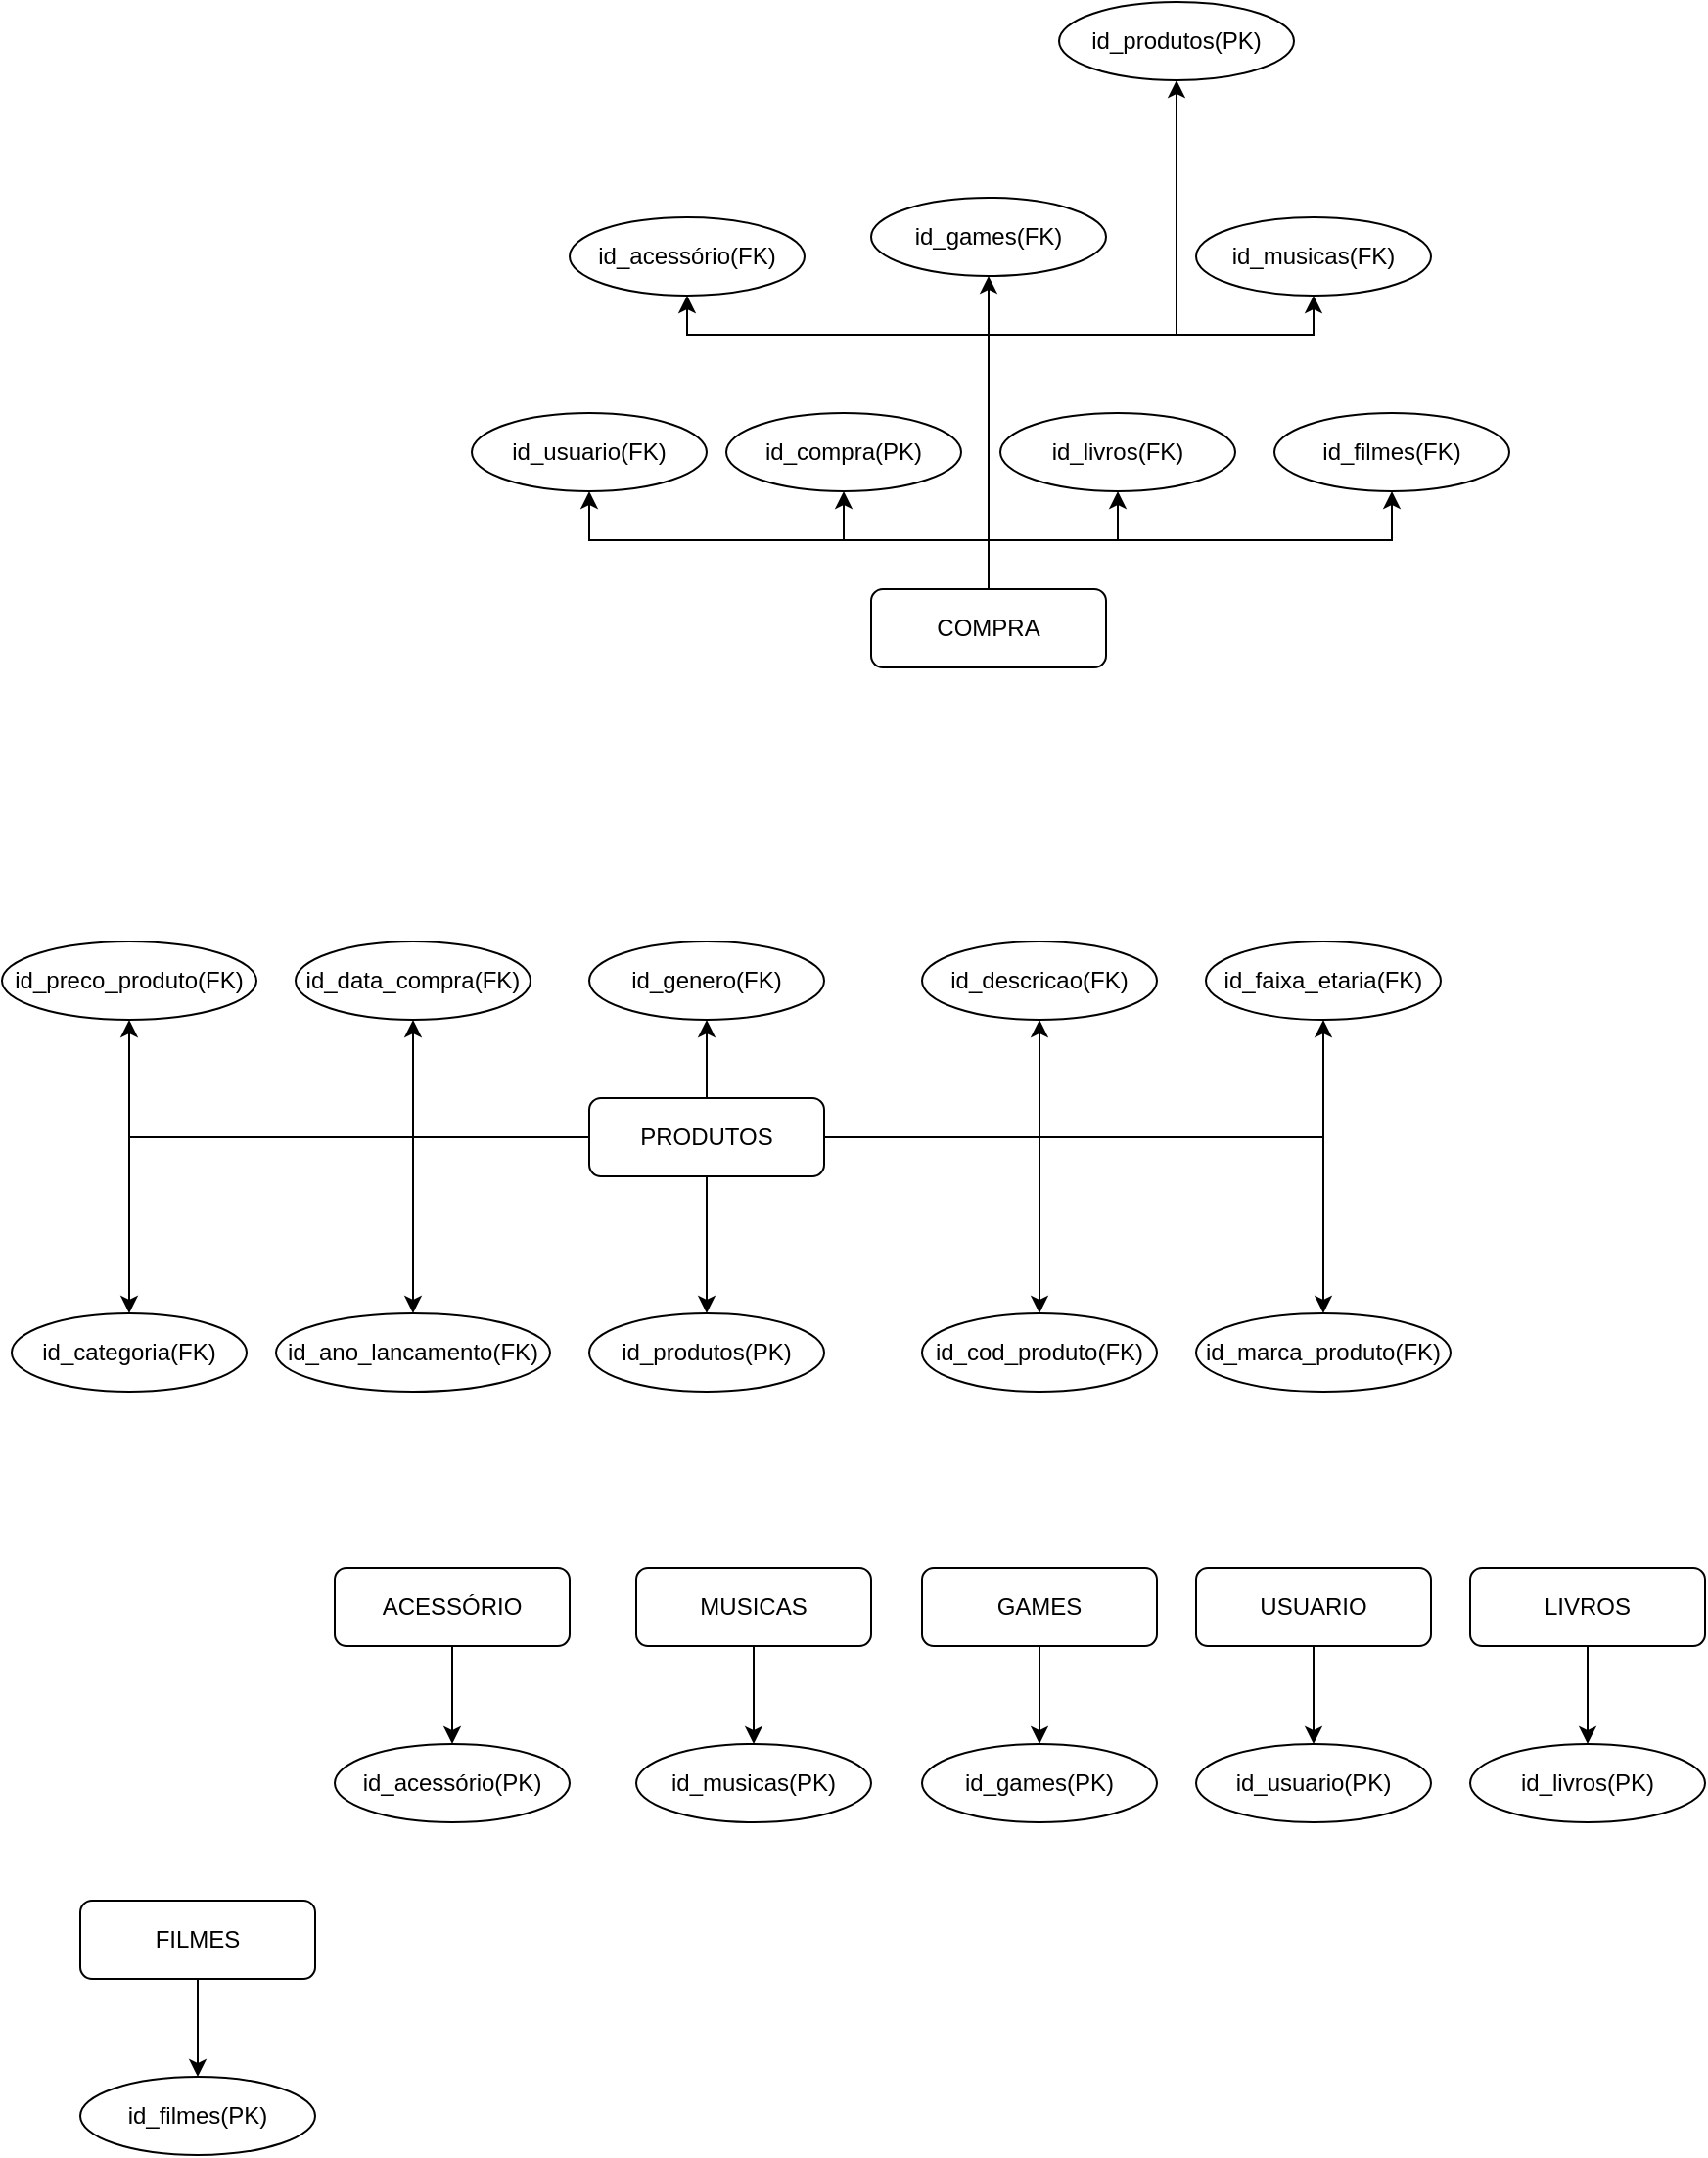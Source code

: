 <mxfile version="14.7.6" type="github">
  <diagram id="dIDMiA5STwJxZv0E2CK2" name="Page-1">
    <mxGraphModel dx="1784" dy="1914" grid="1" gridSize="10" guides="1" tooltips="1" connect="1" arrows="1" fold="1" page="1" pageScale="1" pageWidth="827" pageHeight="1169" math="0" shadow="0">
      <root>
        <mxCell id="0" />
        <mxCell id="1" parent="0" />
        <mxCell id="rhe9DJUwBE-0AtTqLXb0-11" style="edgeStyle=orthogonalEdgeStyle;rounded=0;orthogonalLoop=1;jettySize=auto;html=1;exitX=0.5;exitY=1;exitDx=0;exitDy=0;" edge="1" parent="1" source="rhe9DJUwBE-0AtTqLXb0-1" target="rhe9DJUwBE-0AtTqLXb0-10">
          <mxGeometry relative="1" as="geometry" />
        </mxCell>
        <mxCell id="rhe9DJUwBE-0AtTqLXb0-1" value="GAMES" style="rounded=1;whiteSpace=wrap;html=1;" vertex="1" parent="1">
          <mxGeometry x="440" y="270" width="120" height="40" as="geometry" />
        </mxCell>
        <mxCell id="rhe9DJUwBE-0AtTqLXb0-9" style="edgeStyle=orthogonalEdgeStyle;rounded=0;orthogonalLoop=1;jettySize=auto;html=1;exitX=0.5;exitY=1;exitDx=0;exitDy=0;entryX=0.5;entryY=0;entryDx=0;entryDy=0;" edge="1" parent="1" source="rhe9DJUwBE-0AtTqLXb0-2" target="rhe9DJUwBE-0AtTqLXb0-8">
          <mxGeometry relative="1" as="geometry" />
        </mxCell>
        <mxCell id="rhe9DJUwBE-0AtTqLXb0-2" value="FILMES" style="rounded=1;whiteSpace=wrap;html=1;" vertex="1" parent="1">
          <mxGeometry x="10" y="440" width="120" height="40" as="geometry" />
        </mxCell>
        <mxCell id="rhe9DJUwBE-0AtTqLXb0-17" style="edgeStyle=orthogonalEdgeStyle;rounded=0;orthogonalLoop=1;jettySize=auto;html=1;entryX=0.5;entryY=0;entryDx=0;entryDy=0;" edge="1" parent="1" source="rhe9DJUwBE-0AtTqLXb0-3" target="rhe9DJUwBE-0AtTqLXb0-16">
          <mxGeometry relative="1" as="geometry" />
        </mxCell>
        <mxCell id="rhe9DJUwBE-0AtTqLXb0-3" value="LIVROS" style="rounded=1;whiteSpace=wrap;html=1;" vertex="1" parent="1">
          <mxGeometry x="720" y="270" width="120" height="40" as="geometry" />
        </mxCell>
        <mxCell id="rhe9DJUwBE-0AtTqLXb0-13" style="edgeStyle=orthogonalEdgeStyle;rounded=0;orthogonalLoop=1;jettySize=auto;html=1;" edge="1" parent="1" source="rhe9DJUwBE-0AtTqLXb0-4" target="rhe9DJUwBE-0AtTqLXb0-12">
          <mxGeometry relative="1" as="geometry" />
        </mxCell>
        <mxCell id="rhe9DJUwBE-0AtTqLXb0-4" value="MUSICAS" style="rounded=1;whiteSpace=wrap;html=1;" vertex="1" parent="1">
          <mxGeometry x="294" y="270" width="120" height="40" as="geometry" />
        </mxCell>
        <mxCell id="rhe9DJUwBE-0AtTqLXb0-15" style="edgeStyle=orthogonalEdgeStyle;rounded=0;orthogonalLoop=1;jettySize=auto;html=1;exitX=0.5;exitY=1;exitDx=0;exitDy=0;" edge="1" parent="1" source="rhe9DJUwBE-0AtTqLXb0-5" target="rhe9DJUwBE-0AtTqLXb0-14">
          <mxGeometry relative="1" as="geometry" />
        </mxCell>
        <mxCell id="rhe9DJUwBE-0AtTqLXb0-35" style="edgeStyle=orthogonalEdgeStyle;rounded=0;orthogonalLoop=1;jettySize=auto;html=1;entryX=0.5;entryY=1;entryDx=0;entryDy=0;" edge="1" parent="1" source="rhe9DJUwBE-0AtTqLXb0-5" target="rhe9DJUwBE-0AtTqLXb0-26">
          <mxGeometry relative="1" as="geometry" />
        </mxCell>
        <mxCell id="rhe9DJUwBE-0AtTqLXb0-37" style="edgeStyle=orthogonalEdgeStyle;rounded=0;orthogonalLoop=1;jettySize=auto;html=1;entryX=0.5;entryY=1;entryDx=0;entryDy=0;" edge="1" parent="1" source="rhe9DJUwBE-0AtTqLXb0-5" target="rhe9DJUwBE-0AtTqLXb0-30">
          <mxGeometry relative="1" as="geometry" />
        </mxCell>
        <mxCell id="rhe9DJUwBE-0AtTqLXb0-38" style="edgeStyle=orthogonalEdgeStyle;rounded=0;orthogonalLoop=1;jettySize=auto;html=1;entryX=0.5;entryY=1;entryDx=0;entryDy=0;" edge="1" parent="1" source="rhe9DJUwBE-0AtTqLXb0-5" target="rhe9DJUwBE-0AtTqLXb0-28">
          <mxGeometry relative="1" as="geometry" />
        </mxCell>
        <mxCell id="rhe9DJUwBE-0AtTqLXb0-39" style="edgeStyle=orthogonalEdgeStyle;rounded=0;orthogonalLoop=1;jettySize=auto;html=1;" edge="1" parent="1" source="rhe9DJUwBE-0AtTqLXb0-5" target="rhe9DJUwBE-0AtTqLXb0-27">
          <mxGeometry relative="1" as="geometry" />
        </mxCell>
        <mxCell id="rhe9DJUwBE-0AtTqLXb0-40" style="edgeStyle=orthogonalEdgeStyle;rounded=0;orthogonalLoop=1;jettySize=auto;html=1;entryX=0.5;entryY=1;entryDx=0;entryDy=0;" edge="1" parent="1" source="rhe9DJUwBE-0AtTqLXb0-5" target="rhe9DJUwBE-0AtTqLXb0-32">
          <mxGeometry relative="1" as="geometry" />
        </mxCell>
        <mxCell id="rhe9DJUwBE-0AtTqLXb0-42" style="edgeStyle=orthogonalEdgeStyle;rounded=0;orthogonalLoop=1;jettySize=auto;html=1;" edge="1" parent="1" source="rhe9DJUwBE-0AtTqLXb0-5" target="rhe9DJUwBE-0AtTqLXb0-29">
          <mxGeometry relative="1" as="geometry" />
        </mxCell>
        <mxCell id="rhe9DJUwBE-0AtTqLXb0-43" style="edgeStyle=orthogonalEdgeStyle;rounded=0;orthogonalLoop=1;jettySize=auto;html=1;entryX=0.5;entryY=0;entryDx=0;entryDy=0;" edge="1" parent="1" source="rhe9DJUwBE-0AtTqLXb0-5" target="rhe9DJUwBE-0AtTqLXb0-34">
          <mxGeometry relative="1" as="geometry" />
        </mxCell>
        <mxCell id="rhe9DJUwBE-0AtTqLXb0-44" style="edgeStyle=orthogonalEdgeStyle;rounded=0;orthogonalLoop=1;jettySize=auto;html=1;" edge="1" parent="1" source="rhe9DJUwBE-0AtTqLXb0-5" target="rhe9DJUwBE-0AtTqLXb0-31">
          <mxGeometry relative="1" as="geometry" />
        </mxCell>
        <mxCell id="rhe9DJUwBE-0AtTqLXb0-45" style="edgeStyle=orthogonalEdgeStyle;rounded=0;orthogonalLoop=1;jettySize=auto;html=1;entryX=0.5;entryY=0;entryDx=0;entryDy=0;" edge="1" parent="1" source="rhe9DJUwBE-0AtTqLXb0-5" target="rhe9DJUwBE-0AtTqLXb0-33">
          <mxGeometry relative="1" as="geometry" />
        </mxCell>
        <mxCell id="rhe9DJUwBE-0AtTqLXb0-5" value="PRODUTOS" style="rounded=1;whiteSpace=wrap;html=1;" vertex="1" parent="1">
          <mxGeometry x="270" y="30" width="120" height="40" as="geometry" />
        </mxCell>
        <mxCell id="rhe9DJUwBE-0AtTqLXb0-20" style="edgeStyle=orthogonalEdgeStyle;rounded=0;orthogonalLoop=1;jettySize=auto;html=1;" edge="1" parent="1" source="rhe9DJUwBE-0AtTqLXb0-6" target="rhe9DJUwBE-0AtTqLXb0-19">
          <mxGeometry relative="1" as="geometry" />
        </mxCell>
        <mxCell id="rhe9DJUwBE-0AtTqLXb0-6" value="USUARIO" style="rounded=1;whiteSpace=wrap;html=1;" vertex="1" parent="1">
          <mxGeometry x="580" y="270" width="120" height="40" as="geometry" />
        </mxCell>
        <mxCell id="rhe9DJUwBE-0AtTqLXb0-22" style="edgeStyle=orthogonalEdgeStyle;rounded=0;orthogonalLoop=1;jettySize=auto;html=1;entryX=0.5;entryY=1;entryDx=0;entryDy=0;exitX=0.5;exitY=0;exitDx=0;exitDy=0;" edge="1" parent="1" source="rhe9DJUwBE-0AtTqLXb0-7" target="rhe9DJUwBE-0AtTqLXb0-21">
          <mxGeometry relative="1" as="geometry" />
        </mxCell>
        <mxCell id="rhe9DJUwBE-0AtTqLXb0-52" style="edgeStyle=orthogonalEdgeStyle;rounded=0;orthogonalLoop=1;jettySize=auto;html=1;exitX=0.5;exitY=0;exitDx=0;exitDy=0;entryX=0.5;entryY=1;entryDx=0;entryDy=0;" edge="1" parent="1" source="rhe9DJUwBE-0AtTqLXb0-7" target="rhe9DJUwBE-0AtTqLXb0-51">
          <mxGeometry relative="1" as="geometry" />
        </mxCell>
        <mxCell id="rhe9DJUwBE-0AtTqLXb0-54" style="edgeStyle=orthogonalEdgeStyle;rounded=0;orthogonalLoop=1;jettySize=auto;html=1;exitX=0.5;exitY=0;exitDx=0;exitDy=0;" edge="1" parent="1" source="rhe9DJUwBE-0AtTqLXb0-7" target="rhe9DJUwBE-0AtTqLXb0-53">
          <mxGeometry relative="1" as="geometry" />
        </mxCell>
        <mxCell id="rhe9DJUwBE-0AtTqLXb0-56" style="edgeStyle=orthogonalEdgeStyle;rounded=0;orthogonalLoop=1;jettySize=auto;html=1;exitX=0.5;exitY=0;exitDx=0;exitDy=0;entryX=0.5;entryY=1;entryDx=0;entryDy=0;" edge="1" parent="1" source="rhe9DJUwBE-0AtTqLXb0-7" target="rhe9DJUwBE-0AtTqLXb0-55">
          <mxGeometry relative="1" as="geometry" />
        </mxCell>
        <mxCell id="rhe9DJUwBE-0AtTqLXb0-58" style="edgeStyle=orthogonalEdgeStyle;rounded=0;orthogonalLoop=1;jettySize=auto;html=1;exitX=0.5;exitY=0;exitDx=0;exitDy=0;" edge="1" parent="1" source="rhe9DJUwBE-0AtTqLXb0-7" target="rhe9DJUwBE-0AtTqLXb0-57">
          <mxGeometry relative="1" as="geometry" />
        </mxCell>
        <mxCell id="rhe9DJUwBE-0AtTqLXb0-61" style="edgeStyle=orthogonalEdgeStyle;rounded=0;orthogonalLoop=1;jettySize=auto;html=1;" edge="1" parent="1" source="rhe9DJUwBE-0AtTqLXb0-7" target="rhe9DJUwBE-0AtTqLXb0-60">
          <mxGeometry relative="1" as="geometry">
            <Array as="points">
              <mxPoint x="474" y="-360" />
              <mxPoint x="320" y="-360" />
            </Array>
          </mxGeometry>
        </mxCell>
        <mxCell id="rhe9DJUwBE-0AtTqLXb0-62" style="edgeStyle=orthogonalEdgeStyle;rounded=0;orthogonalLoop=1;jettySize=auto;html=1;" edge="1" parent="1" source="rhe9DJUwBE-0AtTqLXb0-7" target="rhe9DJUwBE-0AtTqLXb0-59">
          <mxGeometry relative="1" as="geometry">
            <Array as="points">
              <mxPoint x="474" y="-360" />
              <mxPoint x="640" y="-360" />
            </Array>
          </mxGeometry>
        </mxCell>
        <mxCell id="rhe9DJUwBE-0AtTqLXb0-64" style="edgeStyle=orthogonalEdgeStyle;rounded=0;orthogonalLoop=1;jettySize=auto;html=1;entryX=0.5;entryY=1;entryDx=0;entryDy=0;" edge="1" parent="1" source="rhe9DJUwBE-0AtTqLXb0-7" target="rhe9DJUwBE-0AtTqLXb0-63">
          <mxGeometry relative="1" as="geometry" />
        </mxCell>
        <mxCell id="rhe9DJUwBE-0AtTqLXb0-7" value="COMPRA" style="rounded=1;whiteSpace=wrap;html=1;" vertex="1" parent="1">
          <mxGeometry x="414" y="-230" width="120" height="40" as="geometry" />
        </mxCell>
        <mxCell id="rhe9DJUwBE-0AtTqLXb0-8" value="id_filmes(PK)" style="ellipse;whiteSpace=wrap;html=1;" vertex="1" parent="1">
          <mxGeometry x="10" y="530" width="120" height="40" as="geometry" />
        </mxCell>
        <mxCell id="rhe9DJUwBE-0AtTqLXb0-10" value="id_games(PK)" style="ellipse;whiteSpace=wrap;html=1;" vertex="1" parent="1">
          <mxGeometry x="440" y="360" width="120" height="40" as="geometry" />
        </mxCell>
        <mxCell id="rhe9DJUwBE-0AtTqLXb0-12" value="id_musicas(PK)" style="ellipse;whiteSpace=wrap;html=1;" vertex="1" parent="1">
          <mxGeometry x="294" y="360" width="120" height="40" as="geometry" />
        </mxCell>
        <mxCell id="rhe9DJUwBE-0AtTqLXb0-14" value="id_produtos(PK)" style="ellipse;whiteSpace=wrap;html=1;" vertex="1" parent="1">
          <mxGeometry x="270" y="140" width="120" height="40" as="geometry" />
        </mxCell>
        <mxCell id="rhe9DJUwBE-0AtTqLXb0-16" value="id_livros(PK)" style="ellipse;whiteSpace=wrap;html=1;" vertex="1" parent="1">
          <mxGeometry x="720" y="360" width="120" height="40" as="geometry" />
        </mxCell>
        <mxCell id="rhe9DJUwBE-0AtTqLXb0-19" value="id_usuario(PK)" style="ellipse;whiteSpace=wrap;html=1;" vertex="1" parent="1">
          <mxGeometry x="580" y="360" width="120" height="40" as="geometry" />
        </mxCell>
        <mxCell id="rhe9DJUwBE-0AtTqLXb0-21" value="id_compra(PK)" style="ellipse;whiteSpace=wrap;html=1;" vertex="1" parent="1">
          <mxGeometry x="340" y="-320" width="120" height="40" as="geometry" />
        </mxCell>
        <mxCell id="rhe9DJUwBE-0AtTqLXb0-25" style="edgeStyle=orthogonalEdgeStyle;rounded=0;orthogonalLoop=1;jettySize=auto;html=1;entryX=0.5;entryY=0;entryDx=0;entryDy=0;" edge="1" parent="1" source="rhe9DJUwBE-0AtTqLXb0-23" target="rhe9DJUwBE-0AtTqLXb0-24">
          <mxGeometry relative="1" as="geometry" />
        </mxCell>
        <mxCell id="rhe9DJUwBE-0AtTqLXb0-23" value="ACESSÓRIO" style="rounded=1;whiteSpace=wrap;html=1;" vertex="1" parent="1">
          <mxGeometry x="140" y="270" width="120" height="40" as="geometry" />
        </mxCell>
        <mxCell id="rhe9DJUwBE-0AtTqLXb0-24" value="id_acessório(PK)" style="ellipse;whiteSpace=wrap;html=1;" vertex="1" parent="1">
          <mxGeometry x="140" y="360" width="120" height="40" as="geometry" />
        </mxCell>
        <mxCell id="rhe9DJUwBE-0AtTqLXb0-26" value="id_genero(FK)" style="ellipse;whiteSpace=wrap;html=1;" vertex="1" parent="1">
          <mxGeometry x="270" y="-50" width="120" height="40" as="geometry" />
        </mxCell>
        <mxCell id="rhe9DJUwBE-0AtTqLXb0-27" value="id_descricao(FK)" style="ellipse;whiteSpace=wrap;html=1;" vertex="1" parent="1">
          <mxGeometry x="440" y="-50" width="120" height="40" as="geometry" />
        </mxCell>
        <mxCell id="rhe9DJUwBE-0AtTqLXb0-28" value="id_faixa_etaria(FK)" style="ellipse;whiteSpace=wrap;html=1;" vertex="1" parent="1">
          <mxGeometry x="585" y="-50" width="120" height="40" as="geometry" />
        </mxCell>
        <mxCell id="rhe9DJUwBE-0AtTqLXb0-29" value="id_ano_lancamento(FK)" style="ellipse;whiteSpace=wrap;html=1;" vertex="1" parent="1">
          <mxGeometry x="110" y="140" width="140" height="40" as="geometry" />
        </mxCell>
        <mxCell id="rhe9DJUwBE-0AtTqLXb0-30" value="id_data_compra(FK)" style="ellipse;whiteSpace=wrap;html=1;" vertex="1" parent="1">
          <mxGeometry x="120" y="-50" width="120" height="40" as="geometry" />
        </mxCell>
        <mxCell id="rhe9DJUwBE-0AtTqLXb0-31" value="id_cod_produto(FK)" style="ellipse;whiteSpace=wrap;html=1;" vertex="1" parent="1">
          <mxGeometry x="440" y="140" width="120" height="40" as="geometry" />
        </mxCell>
        <mxCell id="rhe9DJUwBE-0AtTqLXb0-32" value="id_preco_produto(FK)" style="ellipse;whiteSpace=wrap;html=1;" vertex="1" parent="1">
          <mxGeometry x="-30" y="-50" width="130" height="40" as="geometry" />
        </mxCell>
        <mxCell id="rhe9DJUwBE-0AtTqLXb0-33" value="id_marca_produto(FK)" style="ellipse;whiteSpace=wrap;html=1;" vertex="1" parent="1">
          <mxGeometry x="580" y="140" width="130" height="40" as="geometry" />
        </mxCell>
        <mxCell id="rhe9DJUwBE-0AtTqLXb0-34" value="id_categoria(FK)" style="ellipse;whiteSpace=wrap;html=1;" vertex="1" parent="1">
          <mxGeometry x="-25" y="140" width="120" height="40" as="geometry" />
        </mxCell>
        <mxCell id="rhe9DJUwBE-0AtTqLXb0-51" value="id_livros(FK)" style="ellipse;whiteSpace=wrap;html=1;" vertex="1" parent="1">
          <mxGeometry x="480" y="-320" width="120" height="40" as="geometry" />
        </mxCell>
        <mxCell id="rhe9DJUwBE-0AtTqLXb0-53" value="id_usuario(FK)" style="ellipse;whiteSpace=wrap;html=1;" vertex="1" parent="1">
          <mxGeometry x="210" y="-320" width="120" height="40" as="geometry" />
        </mxCell>
        <mxCell id="rhe9DJUwBE-0AtTqLXb0-55" value="id_filmes(FK)" style="ellipse;whiteSpace=wrap;html=1;" vertex="1" parent="1">
          <mxGeometry x="620" y="-320" width="120" height="40" as="geometry" />
        </mxCell>
        <mxCell id="rhe9DJUwBE-0AtTqLXb0-57" value="id_games(FK)" style="ellipse;whiteSpace=wrap;html=1;" vertex="1" parent="1">
          <mxGeometry x="414" y="-430" width="120" height="40" as="geometry" />
        </mxCell>
        <mxCell id="rhe9DJUwBE-0AtTqLXb0-59" value="id_musicas(FK)" style="ellipse;whiteSpace=wrap;html=1;" vertex="1" parent="1">
          <mxGeometry x="580" y="-420" width="120" height="40" as="geometry" />
        </mxCell>
        <mxCell id="rhe9DJUwBE-0AtTqLXb0-60" value="id_acessório(FK)" style="ellipse;whiteSpace=wrap;html=1;" vertex="1" parent="1">
          <mxGeometry x="260" y="-420" width="120" height="40" as="geometry" />
        </mxCell>
        <mxCell id="rhe9DJUwBE-0AtTqLXb0-63" value="id_produtos(PK)" style="ellipse;whiteSpace=wrap;html=1;" vertex="1" parent="1">
          <mxGeometry x="510" y="-530" width="120" height="40" as="geometry" />
        </mxCell>
      </root>
    </mxGraphModel>
  </diagram>
</mxfile>

